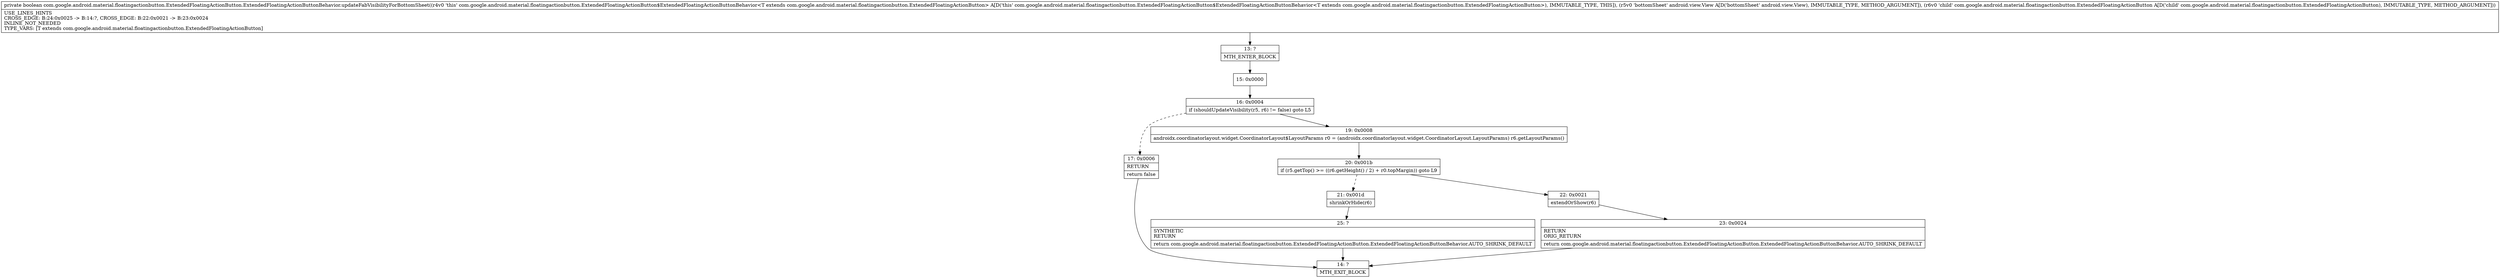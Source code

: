 digraph "CFG forcom.google.android.material.floatingactionbutton.ExtendedFloatingActionButton.ExtendedFloatingActionButtonBehavior.updateFabVisibilityForBottomSheet(Landroid\/view\/View;Lcom\/google\/android\/material\/floatingactionbutton\/ExtendedFloatingActionButton;)Z" {
Node_13 [shape=record,label="{13\:\ ?|MTH_ENTER_BLOCK\l}"];
Node_15 [shape=record,label="{15\:\ 0x0000}"];
Node_16 [shape=record,label="{16\:\ 0x0004|if (shouldUpdateVisibility(r5, r6) != false) goto L5\l}"];
Node_17 [shape=record,label="{17\:\ 0x0006|RETURN\l|return false\l}"];
Node_14 [shape=record,label="{14\:\ ?|MTH_EXIT_BLOCK\l}"];
Node_19 [shape=record,label="{19\:\ 0x0008|androidx.coordinatorlayout.widget.CoordinatorLayout$LayoutParams r0 = (androidx.coordinatorlayout.widget.CoordinatorLayout.LayoutParams) r6.getLayoutParams()\l}"];
Node_20 [shape=record,label="{20\:\ 0x001b|if (r5.getTop() \>= ((r6.getHeight() \/ 2) + r0.topMargin)) goto L9\l}"];
Node_21 [shape=record,label="{21\:\ 0x001d|shrinkOrHide(r6)\l}"];
Node_25 [shape=record,label="{25\:\ ?|SYNTHETIC\lRETURN\l|return com.google.android.material.floatingactionbutton.ExtendedFloatingActionButton.ExtendedFloatingActionButtonBehavior.AUTO_SHRINK_DEFAULT\l}"];
Node_22 [shape=record,label="{22\:\ 0x0021|extendOrShow(r6)\l}"];
Node_23 [shape=record,label="{23\:\ 0x0024|RETURN\lORIG_RETURN\l|return com.google.android.material.floatingactionbutton.ExtendedFloatingActionButton.ExtendedFloatingActionButtonBehavior.AUTO_SHRINK_DEFAULT\l}"];
MethodNode[shape=record,label="{private boolean com.google.android.material.floatingactionbutton.ExtendedFloatingActionButton.ExtendedFloatingActionButtonBehavior.updateFabVisibilityForBottomSheet((r4v0 'this' com.google.android.material.floatingactionbutton.ExtendedFloatingActionButton$ExtendedFloatingActionButtonBehavior\<T extends com.google.android.material.floatingactionbutton.ExtendedFloatingActionButton\> A[D('this' com.google.android.material.floatingactionbutton.ExtendedFloatingActionButton$ExtendedFloatingActionButtonBehavior\<T extends com.google.android.material.floatingactionbutton.ExtendedFloatingActionButton\>), IMMUTABLE_TYPE, THIS]), (r5v0 'bottomSheet' android.view.View A[D('bottomSheet' android.view.View), IMMUTABLE_TYPE, METHOD_ARGUMENT]), (r6v0 'child' com.google.android.material.floatingactionbutton.ExtendedFloatingActionButton A[D('child' com.google.android.material.floatingactionbutton.ExtendedFloatingActionButton), IMMUTABLE_TYPE, METHOD_ARGUMENT]))  | USE_LINES_HINTS\lCROSS_EDGE: B:24:0x0025 \-\> B:14:?, CROSS_EDGE: B:22:0x0021 \-\> B:23:0x0024\lINLINE_NOT_NEEDED\lTYPE_VARS: [T extends com.google.android.material.floatingactionbutton.ExtendedFloatingActionButton]\l}"];
MethodNode -> Node_13;Node_13 -> Node_15;
Node_15 -> Node_16;
Node_16 -> Node_17[style=dashed];
Node_16 -> Node_19;
Node_17 -> Node_14;
Node_19 -> Node_20;
Node_20 -> Node_21[style=dashed];
Node_20 -> Node_22;
Node_21 -> Node_25;
Node_25 -> Node_14;
Node_22 -> Node_23;
Node_23 -> Node_14;
}

